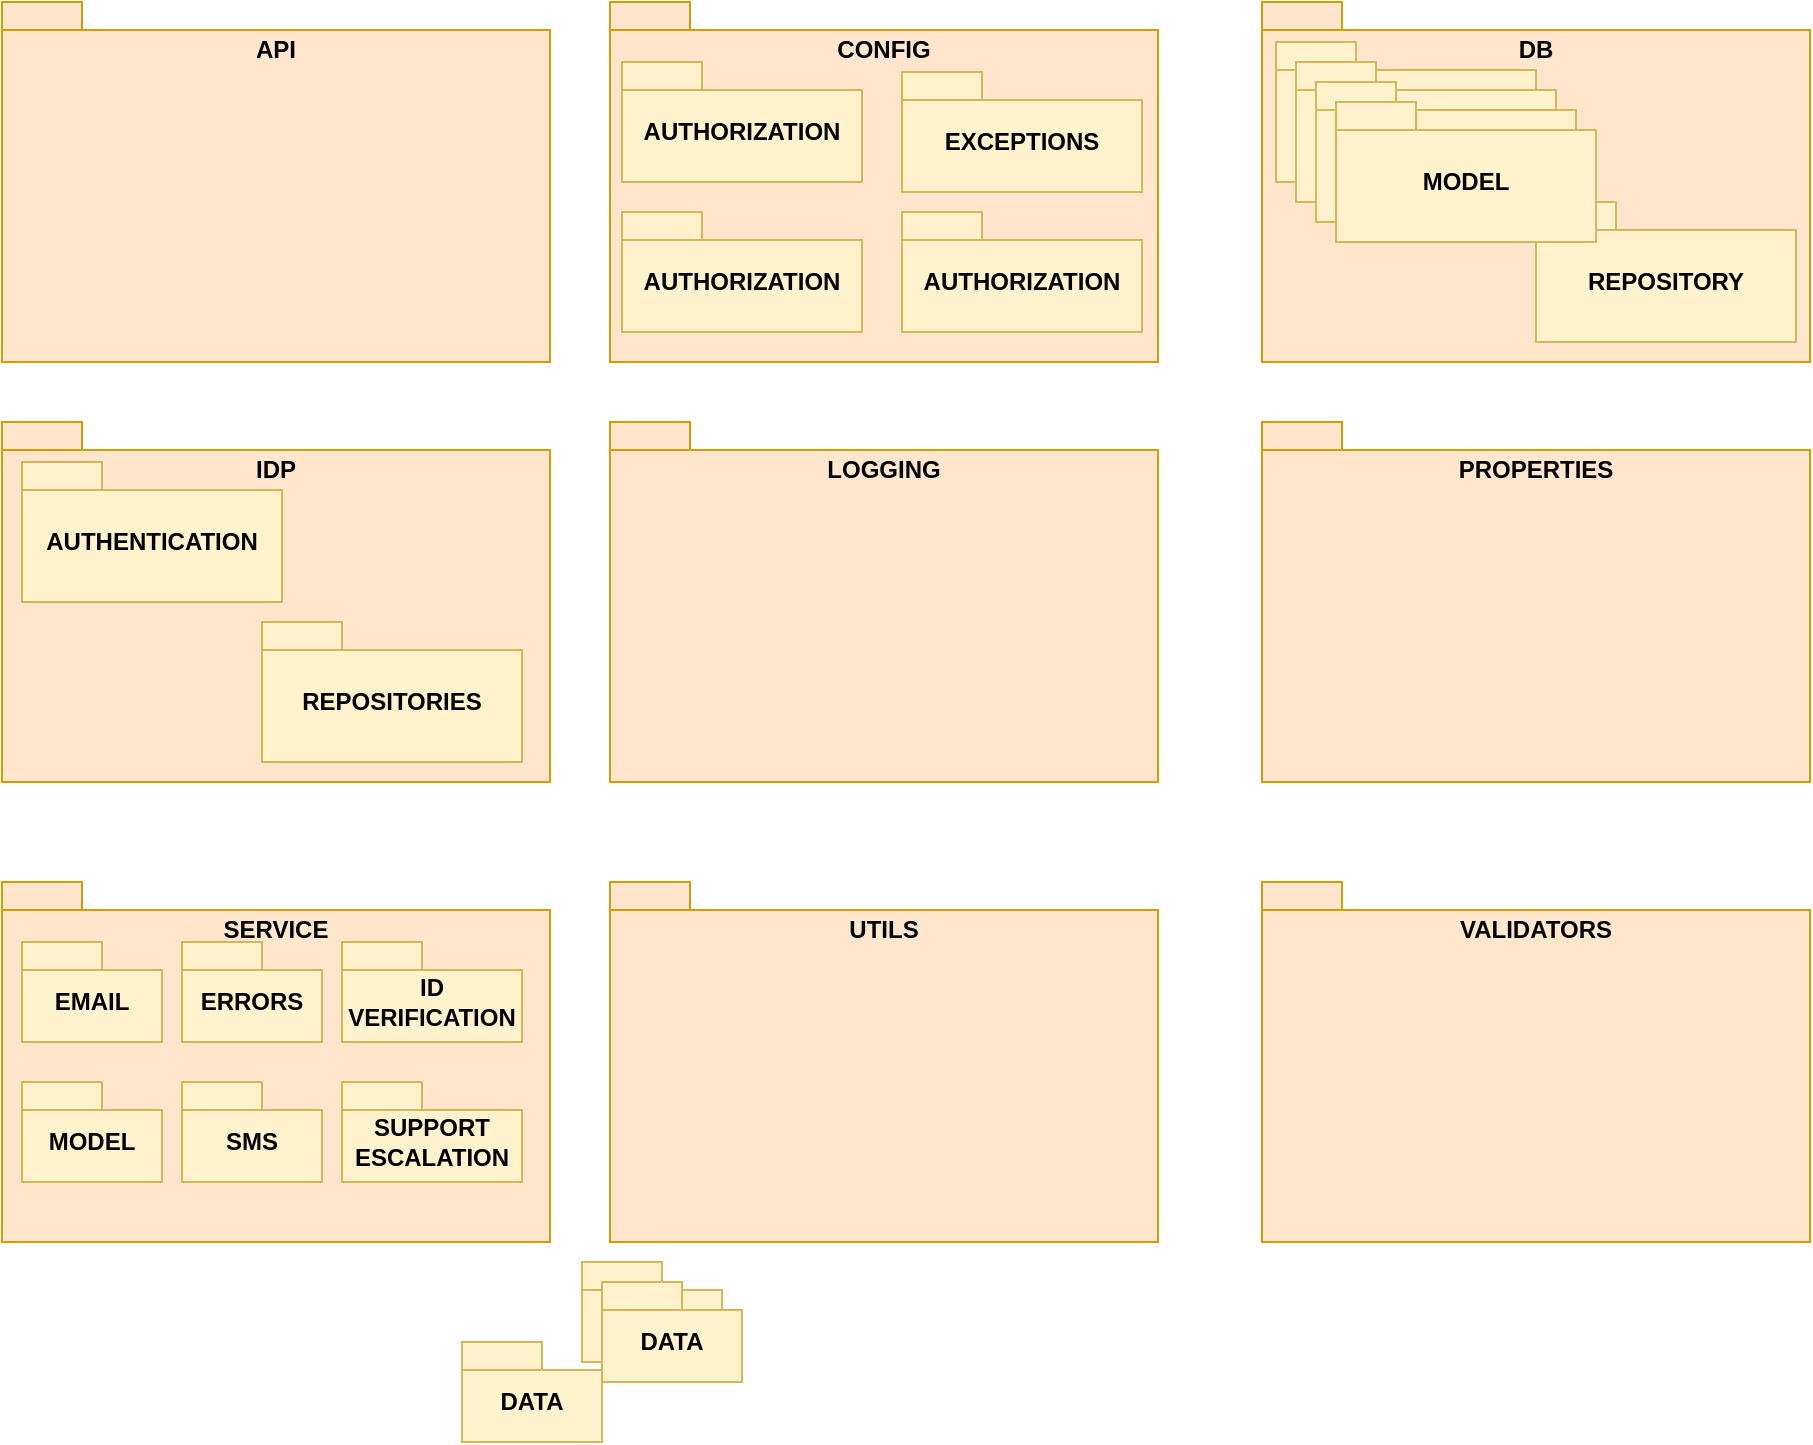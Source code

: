 <mxfile version="26.0.15">
  <diagram name="Página-1" id="QH5zIUuXEXCb2VkOmi7S">
    <mxGraphModel dx="1050" dy="569" grid="1" gridSize="10" guides="1" tooltips="1" connect="1" arrows="1" fold="1" page="1" pageScale="1" pageWidth="827" pageHeight="1169" math="0" shadow="0">
      <root>
        <mxCell id="0" />
        <mxCell id="1" parent="0" />
        <mxCell id="xPKt4m1vADzZ8n8QkJy3-1" value="VALIDATORS" style="shape=folder;fontStyle=1;spacingTop=10;tabWidth=40;tabHeight=14;tabPosition=left;html=1;whiteSpace=wrap;verticalAlign=top;fillColor=#ffe6cc;strokeColor=#d79b00;" vertex="1" parent="1">
          <mxGeometry x="690" y="520" width="274" height="180" as="geometry" />
        </mxCell>
        <mxCell id="xPKt4m1vADzZ8n8QkJy3-2" value="DATA" style="shape=folder;fontStyle=1;spacingTop=10;tabWidth=40;tabHeight=14;tabPosition=left;html=1;whiteSpace=wrap;fillColor=#fff2cc;strokeColor=#d6b656;" vertex="1" parent="1">
          <mxGeometry x="350" y="710" width="70" height="50" as="geometry" />
        </mxCell>
        <mxCell id="xPKt4m1vADzZ8n8QkJy3-3" value="DATA" style="shape=folder;fontStyle=1;spacingTop=10;tabWidth=40;tabHeight=14;tabPosition=left;html=1;whiteSpace=wrap;fillColor=#fff2cc;strokeColor=#d6b656;" vertex="1" parent="1">
          <mxGeometry x="360" y="720" width="70" height="50" as="geometry" />
        </mxCell>
        <mxCell id="xPKt4m1vADzZ8n8QkJy3-5" value="DATA" style="shape=folder;fontStyle=1;spacingTop=10;tabWidth=40;tabHeight=14;tabPosition=left;html=1;whiteSpace=wrap;fillColor=#fff2cc;strokeColor=#d6b656;" vertex="1" parent="1">
          <mxGeometry x="290" y="750" width="70" height="50" as="geometry" />
        </mxCell>
        <mxCell id="xPKt4m1vADzZ8n8QkJy3-9" value="LOGGING" style="shape=folder;fontStyle=1;spacingTop=10;tabWidth=40;tabHeight=14;tabPosition=left;html=1;whiteSpace=wrap;verticalAlign=top;fillColor=#ffe6cc;strokeColor=#d79b00;" vertex="1" parent="1">
          <mxGeometry x="364" y="290" width="274" height="180" as="geometry" />
        </mxCell>
        <mxCell id="xPKt4m1vADzZ8n8QkJy3-10" value="IDP" style="shape=folder;fontStyle=1;spacingTop=10;tabWidth=40;tabHeight=14;tabPosition=left;html=1;whiteSpace=wrap;verticalAlign=top;fillColor=#ffe6cc;strokeColor=#d79b00;" vertex="1" parent="1">
          <mxGeometry x="60" y="290" width="274" height="180" as="geometry" />
        </mxCell>
        <mxCell id="xPKt4m1vADzZ8n8QkJy3-11" value="DB" style="shape=folder;fontStyle=1;spacingTop=10;tabWidth=40;tabHeight=14;tabPosition=left;html=1;whiteSpace=wrap;verticalAlign=top;fillColor=#ffe6cc;strokeColor=#d79b00;" vertex="1" parent="1">
          <mxGeometry x="690" y="80" width="274" height="180" as="geometry" />
        </mxCell>
        <mxCell id="xPKt4m1vADzZ8n8QkJy3-12" value="CONFIG" style="shape=folder;fontStyle=1;spacingTop=10;tabWidth=40;tabHeight=14;tabPosition=left;html=1;whiteSpace=wrap;verticalAlign=top;fillColor=#ffe6cc;strokeColor=#d79b00;" vertex="1" parent="1">
          <mxGeometry x="364" y="80" width="274" height="180" as="geometry" />
        </mxCell>
        <mxCell id="xPKt4m1vADzZ8n8QkJy3-13" value="API" style="shape=folder;fontStyle=1;spacingTop=10;tabWidth=40;tabHeight=14;tabPosition=left;html=1;whiteSpace=wrap;verticalAlign=top;fillColor=#ffe6cc;strokeColor=#d79b00;" vertex="1" parent="1">
          <mxGeometry x="60" y="80" width="274" height="180" as="geometry" />
        </mxCell>
        <mxCell id="xPKt4m1vADzZ8n8QkJy3-15" value="SERVICE" style="shape=folder;fontStyle=1;spacingTop=10;tabWidth=40;tabHeight=14;tabPosition=left;html=1;whiteSpace=wrap;verticalAlign=top;fillColor=#ffe6cc;strokeColor=#d79b00;" vertex="1" parent="1">
          <mxGeometry x="60" y="520" width="274" height="180" as="geometry" />
        </mxCell>
        <mxCell id="xPKt4m1vADzZ8n8QkJy3-14" value="UTILS" style="shape=folder;fontStyle=1;spacingTop=10;tabWidth=40;tabHeight=14;tabPosition=left;html=1;whiteSpace=wrap;verticalAlign=top;fillColor=#ffe6cc;strokeColor=#d79b00;" vertex="1" parent="1">
          <mxGeometry x="364" y="520" width="274" height="180" as="geometry" />
        </mxCell>
        <mxCell id="xPKt4m1vADzZ8n8QkJy3-16" value="PROPERTIES" style="shape=folder;fontStyle=1;spacingTop=10;tabWidth=40;tabHeight=14;tabPosition=left;html=1;whiteSpace=wrap;verticalAlign=top;fillColor=#ffe6cc;strokeColor=#d79b00;" vertex="1" parent="1">
          <mxGeometry x="690" y="290" width="274" height="180" as="geometry" />
        </mxCell>
        <mxCell id="xPKt4m1vADzZ8n8QkJy3-8" value="EMAIL" style="shape=folder;fontStyle=1;spacingTop=10;tabWidth=40;tabHeight=14;tabPosition=left;html=1;whiteSpace=wrap;fillColor=#fff2cc;strokeColor=#d6b656;" vertex="1" parent="1">
          <mxGeometry x="70" y="550" width="70" height="50" as="geometry" />
        </mxCell>
        <mxCell id="xPKt4m1vADzZ8n8QkJy3-7" value="ERRORS" style="shape=folder;fontStyle=1;spacingTop=10;tabWidth=40;tabHeight=14;tabPosition=left;html=1;whiteSpace=wrap;fillColor=#fff2cc;strokeColor=#d6b656;" vertex="1" parent="1">
          <mxGeometry x="150" y="550" width="70" height="50" as="geometry" />
        </mxCell>
        <mxCell id="xPKt4m1vADzZ8n8QkJy3-6" value="ID VERIFICATION" style="shape=folder;fontStyle=1;spacingTop=10;tabWidth=40;tabHeight=14;tabPosition=left;html=1;whiteSpace=wrap;fillColor=#fff2cc;strokeColor=#d6b656;" vertex="1" parent="1">
          <mxGeometry x="230" y="550" width="90" height="50" as="geometry" />
        </mxCell>
        <mxCell id="xPKt4m1vADzZ8n8QkJy3-18" value="MODEL" style="shape=folder;fontStyle=1;spacingTop=10;tabWidth=40;tabHeight=14;tabPosition=left;html=1;whiteSpace=wrap;fillColor=#fff2cc;strokeColor=#d6b656;" vertex="1" parent="1">
          <mxGeometry x="70" y="620" width="70" height="50" as="geometry" />
        </mxCell>
        <mxCell id="xPKt4m1vADzZ8n8QkJy3-19" value="SMS" style="shape=folder;fontStyle=1;spacingTop=10;tabWidth=40;tabHeight=14;tabPosition=left;html=1;whiteSpace=wrap;fillColor=#fff2cc;strokeColor=#d6b656;" vertex="1" parent="1">
          <mxGeometry x="150" y="620" width="70" height="50" as="geometry" />
        </mxCell>
        <mxCell id="xPKt4m1vADzZ8n8QkJy3-20" value="SUPPORT ESCALATION" style="shape=folder;fontStyle=1;spacingTop=10;tabWidth=40;tabHeight=14;tabPosition=left;html=1;whiteSpace=wrap;fillColor=#fff2cc;strokeColor=#d6b656;" vertex="1" parent="1">
          <mxGeometry x="230" y="620" width="90" height="50" as="geometry" />
        </mxCell>
        <mxCell id="xPKt4m1vADzZ8n8QkJy3-4" value="AUTHENTICATION" style="shape=folder;fontStyle=1;spacingTop=10;tabWidth=40;tabHeight=14;tabPosition=left;html=1;whiteSpace=wrap;fillColor=#fff2cc;strokeColor=#d6b656;" vertex="1" parent="1">
          <mxGeometry x="70" y="310" width="130" height="70" as="geometry" />
        </mxCell>
        <mxCell id="xPKt4m1vADzZ8n8QkJy3-22" value="REPOSITORIES" style="shape=folder;fontStyle=1;spacingTop=10;tabWidth=40;tabHeight=14;tabPosition=left;html=1;whiteSpace=wrap;fillColor=#fff2cc;strokeColor=#d6b656;" vertex="1" parent="1">
          <mxGeometry x="190" y="390" width="130" height="70" as="geometry" />
        </mxCell>
        <mxCell id="xPKt4m1vADzZ8n8QkJy3-23" value="REPOSITORY" style="shape=folder;fontStyle=1;spacingTop=10;tabWidth=40;tabHeight=14;tabPosition=left;html=1;whiteSpace=wrap;fillColor=#fff2cc;strokeColor=#d6b656;" vertex="1" parent="1">
          <mxGeometry x="827" y="180" width="130" height="70" as="geometry" />
        </mxCell>
        <mxCell id="xPKt4m1vADzZ8n8QkJy3-24" value="MODEL" style="shape=folder;fontStyle=1;spacingTop=10;tabWidth=40;tabHeight=14;tabPosition=left;html=1;whiteSpace=wrap;fillColor=#fff2cc;strokeColor=#d6b656;" vertex="1" parent="1">
          <mxGeometry x="697" y="100" width="130" height="70" as="geometry" />
        </mxCell>
        <mxCell id="xPKt4m1vADzZ8n8QkJy3-25" value="MODEL" style="shape=folder;fontStyle=1;spacingTop=10;tabWidth=40;tabHeight=14;tabPosition=left;html=1;whiteSpace=wrap;fillColor=#fff2cc;strokeColor=#d6b656;" vertex="1" parent="1">
          <mxGeometry x="707" y="110" width="130" height="70" as="geometry" />
        </mxCell>
        <mxCell id="xPKt4m1vADzZ8n8QkJy3-26" value="MODEL" style="shape=folder;fontStyle=1;spacingTop=10;tabWidth=40;tabHeight=14;tabPosition=left;html=1;whiteSpace=wrap;fillColor=#fff2cc;strokeColor=#d6b656;" vertex="1" parent="1">
          <mxGeometry x="717" y="120" width="130" height="70" as="geometry" />
        </mxCell>
        <mxCell id="xPKt4m1vADzZ8n8QkJy3-27" value="MODEL" style="shape=folder;fontStyle=1;spacingTop=10;tabWidth=40;tabHeight=14;tabPosition=left;html=1;whiteSpace=wrap;fillColor=#fff2cc;strokeColor=#d6b656;" vertex="1" parent="1">
          <mxGeometry x="727" y="130" width="130" height="70" as="geometry" />
        </mxCell>
        <mxCell id="xPKt4m1vADzZ8n8QkJy3-28" value="AUTHORIZATION" style="shape=folder;fontStyle=1;spacingTop=10;tabWidth=40;tabHeight=14;tabPosition=left;html=1;whiteSpace=wrap;fillColor=#fff2cc;strokeColor=#d6b656;" vertex="1" parent="1">
          <mxGeometry x="370" y="110" width="120" height="60" as="geometry" />
        </mxCell>
        <mxCell id="xPKt4m1vADzZ8n8QkJy3-29" value="AUTHORIZATION" style="shape=folder;fontStyle=1;spacingTop=10;tabWidth=40;tabHeight=14;tabPosition=left;html=1;whiteSpace=wrap;fillColor=#fff2cc;strokeColor=#d6b656;" vertex="1" parent="1">
          <mxGeometry x="370" y="185" width="120" height="60" as="geometry" />
        </mxCell>
        <mxCell id="xPKt4m1vADzZ8n8QkJy3-30" value="AUTHORIZATION" style="shape=folder;fontStyle=1;spacingTop=10;tabWidth=40;tabHeight=14;tabPosition=left;html=1;whiteSpace=wrap;fillColor=#fff2cc;strokeColor=#d6b656;" vertex="1" parent="1">
          <mxGeometry x="510" y="185" width="120" height="60" as="geometry" />
        </mxCell>
        <mxCell id="xPKt4m1vADzZ8n8QkJy3-31" value="EXCEPTIONS" style="shape=folder;fontStyle=1;spacingTop=10;tabWidth=40;tabHeight=14;tabPosition=left;html=1;whiteSpace=wrap;fillColor=#fff2cc;strokeColor=#d6b656;" vertex="1" parent="1">
          <mxGeometry x="510" y="115" width="120" height="60" as="geometry" />
        </mxCell>
      </root>
    </mxGraphModel>
  </diagram>
</mxfile>
